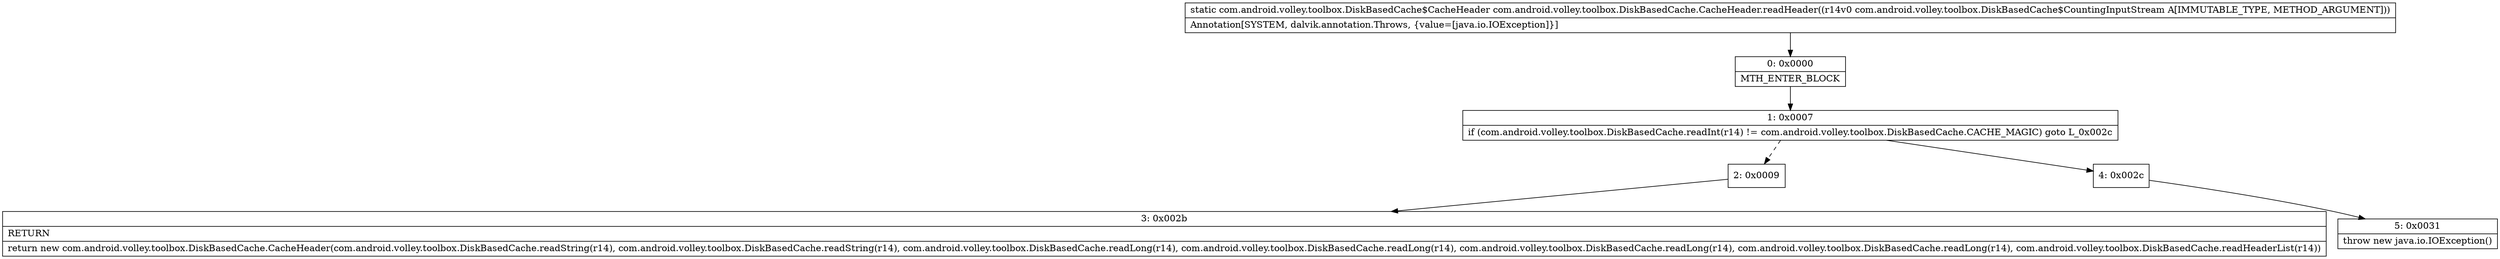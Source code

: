 digraph "CFG forcom.android.volley.toolbox.DiskBasedCache.CacheHeader.readHeader(Lcom\/android\/volley\/toolbox\/DiskBasedCache$CountingInputStream;)Lcom\/android\/volley\/toolbox\/DiskBasedCache$CacheHeader;" {
Node_0 [shape=record,label="{0\:\ 0x0000|MTH_ENTER_BLOCK\l}"];
Node_1 [shape=record,label="{1\:\ 0x0007|if (com.android.volley.toolbox.DiskBasedCache.readInt(r14) != com.android.volley.toolbox.DiskBasedCache.CACHE_MAGIC) goto L_0x002c\l}"];
Node_2 [shape=record,label="{2\:\ 0x0009}"];
Node_3 [shape=record,label="{3\:\ 0x002b|RETURN\l|return new com.android.volley.toolbox.DiskBasedCache.CacheHeader(com.android.volley.toolbox.DiskBasedCache.readString(r14), com.android.volley.toolbox.DiskBasedCache.readString(r14), com.android.volley.toolbox.DiskBasedCache.readLong(r14), com.android.volley.toolbox.DiskBasedCache.readLong(r14), com.android.volley.toolbox.DiskBasedCache.readLong(r14), com.android.volley.toolbox.DiskBasedCache.readLong(r14), com.android.volley.toolbox.DiskBasedCache.readHeaderList(r14))\l}"];
Node_4 [shape=record,label="{4\:\ 0x002c}"];
Node_5 [shape=record,label="{5\:\ 0x0031|throw new java.io.IOException()\l}"];
MethodNode[shape=record,label="{static com.android.volley.toolbox.DiskBasedCache$CacheHeader com.android.volley.toolbox.DiskBasedCache.CacheHeader.readHeader((r14v0 com.android.volley.toolbox.DiskBasedCache$CountingInputStream A[IMMUTABLE_TYPE, METHOD_ARGUMENT]))  | Annotation[SYSTEM, dalvik.annotation.Throws, \{value=[java.io.IOException]\}]\l}"];
MethodNode -> Node_0;
Node_0 -> Node_1;
Node_1 -> Node_2[style=dashed];
Node_1 -> Node_4;
Node_2 -> Node_3;
Node_4 -> Node_5;
}

